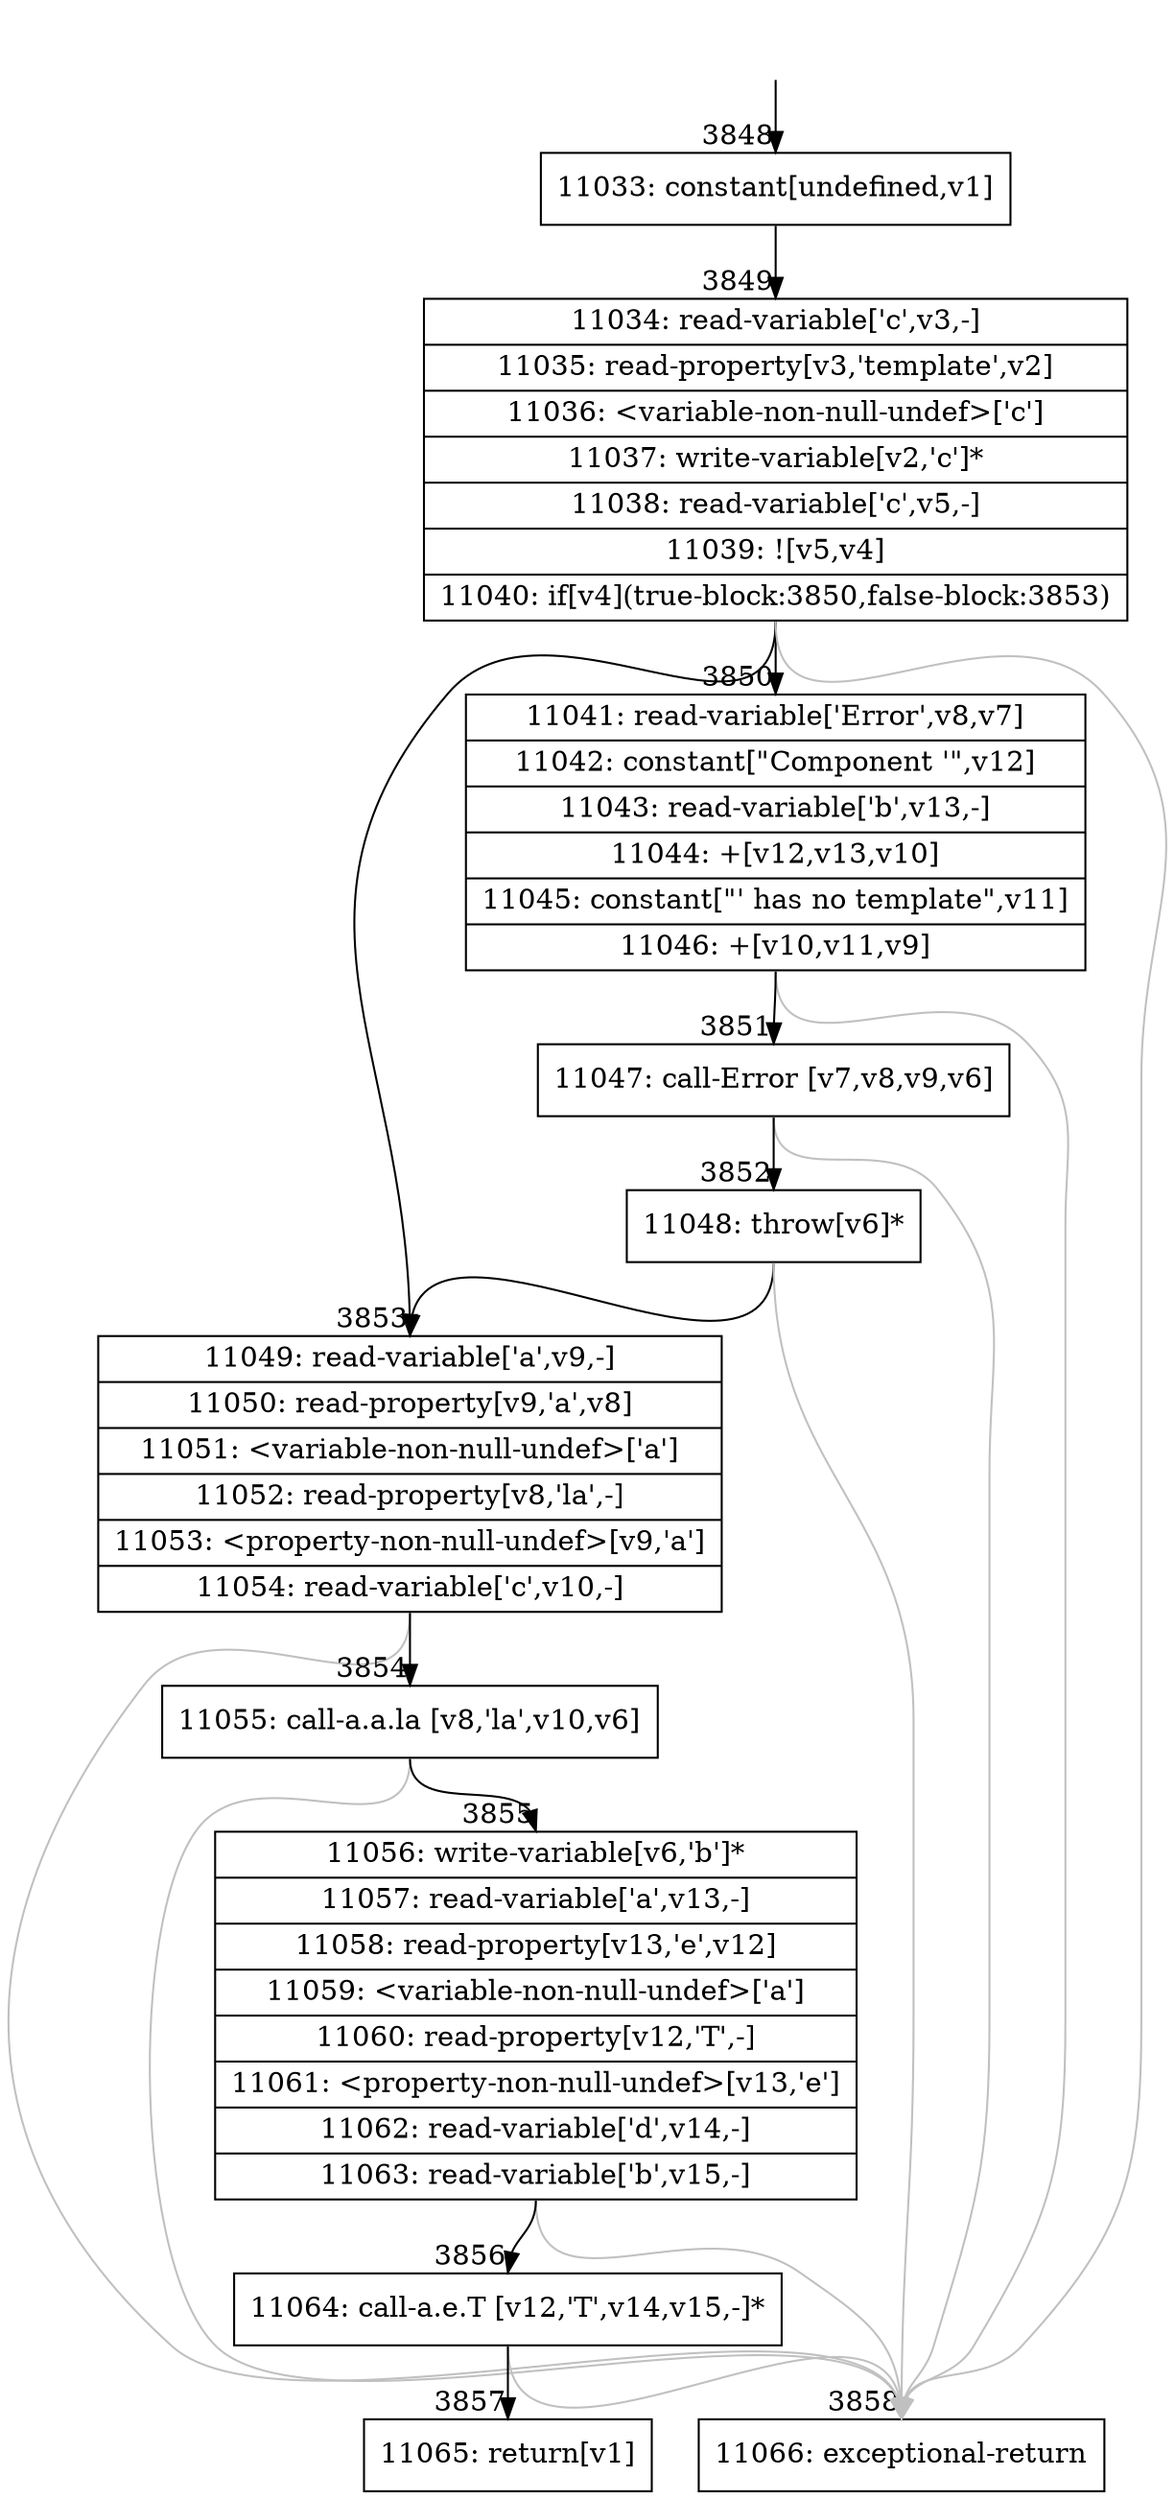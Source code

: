 digraph {
rankdir="TD"
BB_entry325[shape=none,label=""];
BB_entry325 -> BB3848 [tailport=s, headport=n, headlabel="    3848"]
BB3848 [shape=record label="{11033: constant[undefined,v1]}" ] 
BB3848 -> BB3849 [tailport=s, headport=n, headlabel="      3849"]
BB3849 [shape=record label="{11034: read-variable['c',v3,-]|11035: read-property[v3,'template',v2]|11036: \<variable-non-null-undef\>['c']|11037: write-variable[v2,'c']*|11038: read-variable['c',v5,-]|11039: ![v5,v4]|11040: if[v4](true-block:3850,false-block:3853)}" ] 
BB3849 -> BB3850 [tailport=s, headport=n, headlabel="      3850"]
BB3849 -> BB3853 [tailport=s, headport=n, headlabel="      3853"]
BB3849 -> BB3858 [tailport=s, headport=n, color=gray, headlabel="      3858"]
BB3850 [shape=record label="{11041: read-variable['Error',v8,v7]|11042: constant[\"Component '\",v12]|11043: read-variable['b',v13,-]|11044: +[v12,v13,v10]|11045: constant[\"' has no template\",v11]|11046: +[v10,v11,v9]}" ] 
BB3850 -> BB3851 [tailport=s, headport=n, headlabel="      3851"]
BB3850 -> BB3858 [tailport=s, headport=n, color=gray]
BB3851 [shape=record label="{11047: call-Error [v7,v8,v9,v6]}" ] 
BB3851 -> BB3852 [tailport=s, headport=n, headlabel="      3852"]
BB3851 -> BB3858 [tailport=s, headport=n, color=gray]
BB3852 [shape=record label="{11048: throw[v6]*}" ] 
BB3852 -> BB3853 [tailport=s, headport=n]
BB3852 -> BB3858 [tailport=s, headport=n, color=gray]
BB3853 [shape=record label="{11049: read-variable['a',v9,-]|11050: read-property[v9,'a',v8]|11051: \<variable-non-null-undef\>['a']|11052: read-property[v8,'la',-]|11053: \<property-non-null-undef\>[v9,'a']|11054: read-variable['c',v10,-]}" ] 
BB3853 -> BB3854 [tailport=s, headport=n, headlabel="      3854"]
BB3853 -> BB3858 [tailport=s, headport=n, color=gray]
BB3854 [shape=record label="{11055: call-a.a.la [v8,'la',v10,v6]}" ] 
BB3854 -> BB3855 [tailport=s, headport=n, headlabel="      3855"]
BB3854 -> BB3858 [tailport=s, headport=n, color=gray]
BB3855 [shape=record label="{11056: write-variable[v6,'b']*|11057: read-variable['a',v13,-]|11058: read-property[v13,'e',v12]|11059: \<variable-non-null-undef\>['a']|11060: read-property[v12,'T',-]|11061: \<property-non-null-undef\>[v13,'e']|11062: read-variable['d',v14,-]|11063: read-variable['b',v15,-]}" ] 
BB3855 -> BB3856 [tailport=s, headport=n, headlabel="      3856"]
BB3855 -> BB3858 [tailport=s, headport=n, color=gray]
BB3856 [shape=record label="{11064: call-a.e.T [v12,'T',v14,v15,-]*}" ] 
BB3856 -> BB3857 [tailport=s, headport=n, headlabel="      3857"]
BB3856 -> BB3858 [tailport=s, headport=n, color=gray]
BB3857 [shape=record label="{11065: return[v1]}" ] 
BB3858 [shape=record label="{11066: exceptional-return}" ] 
}
